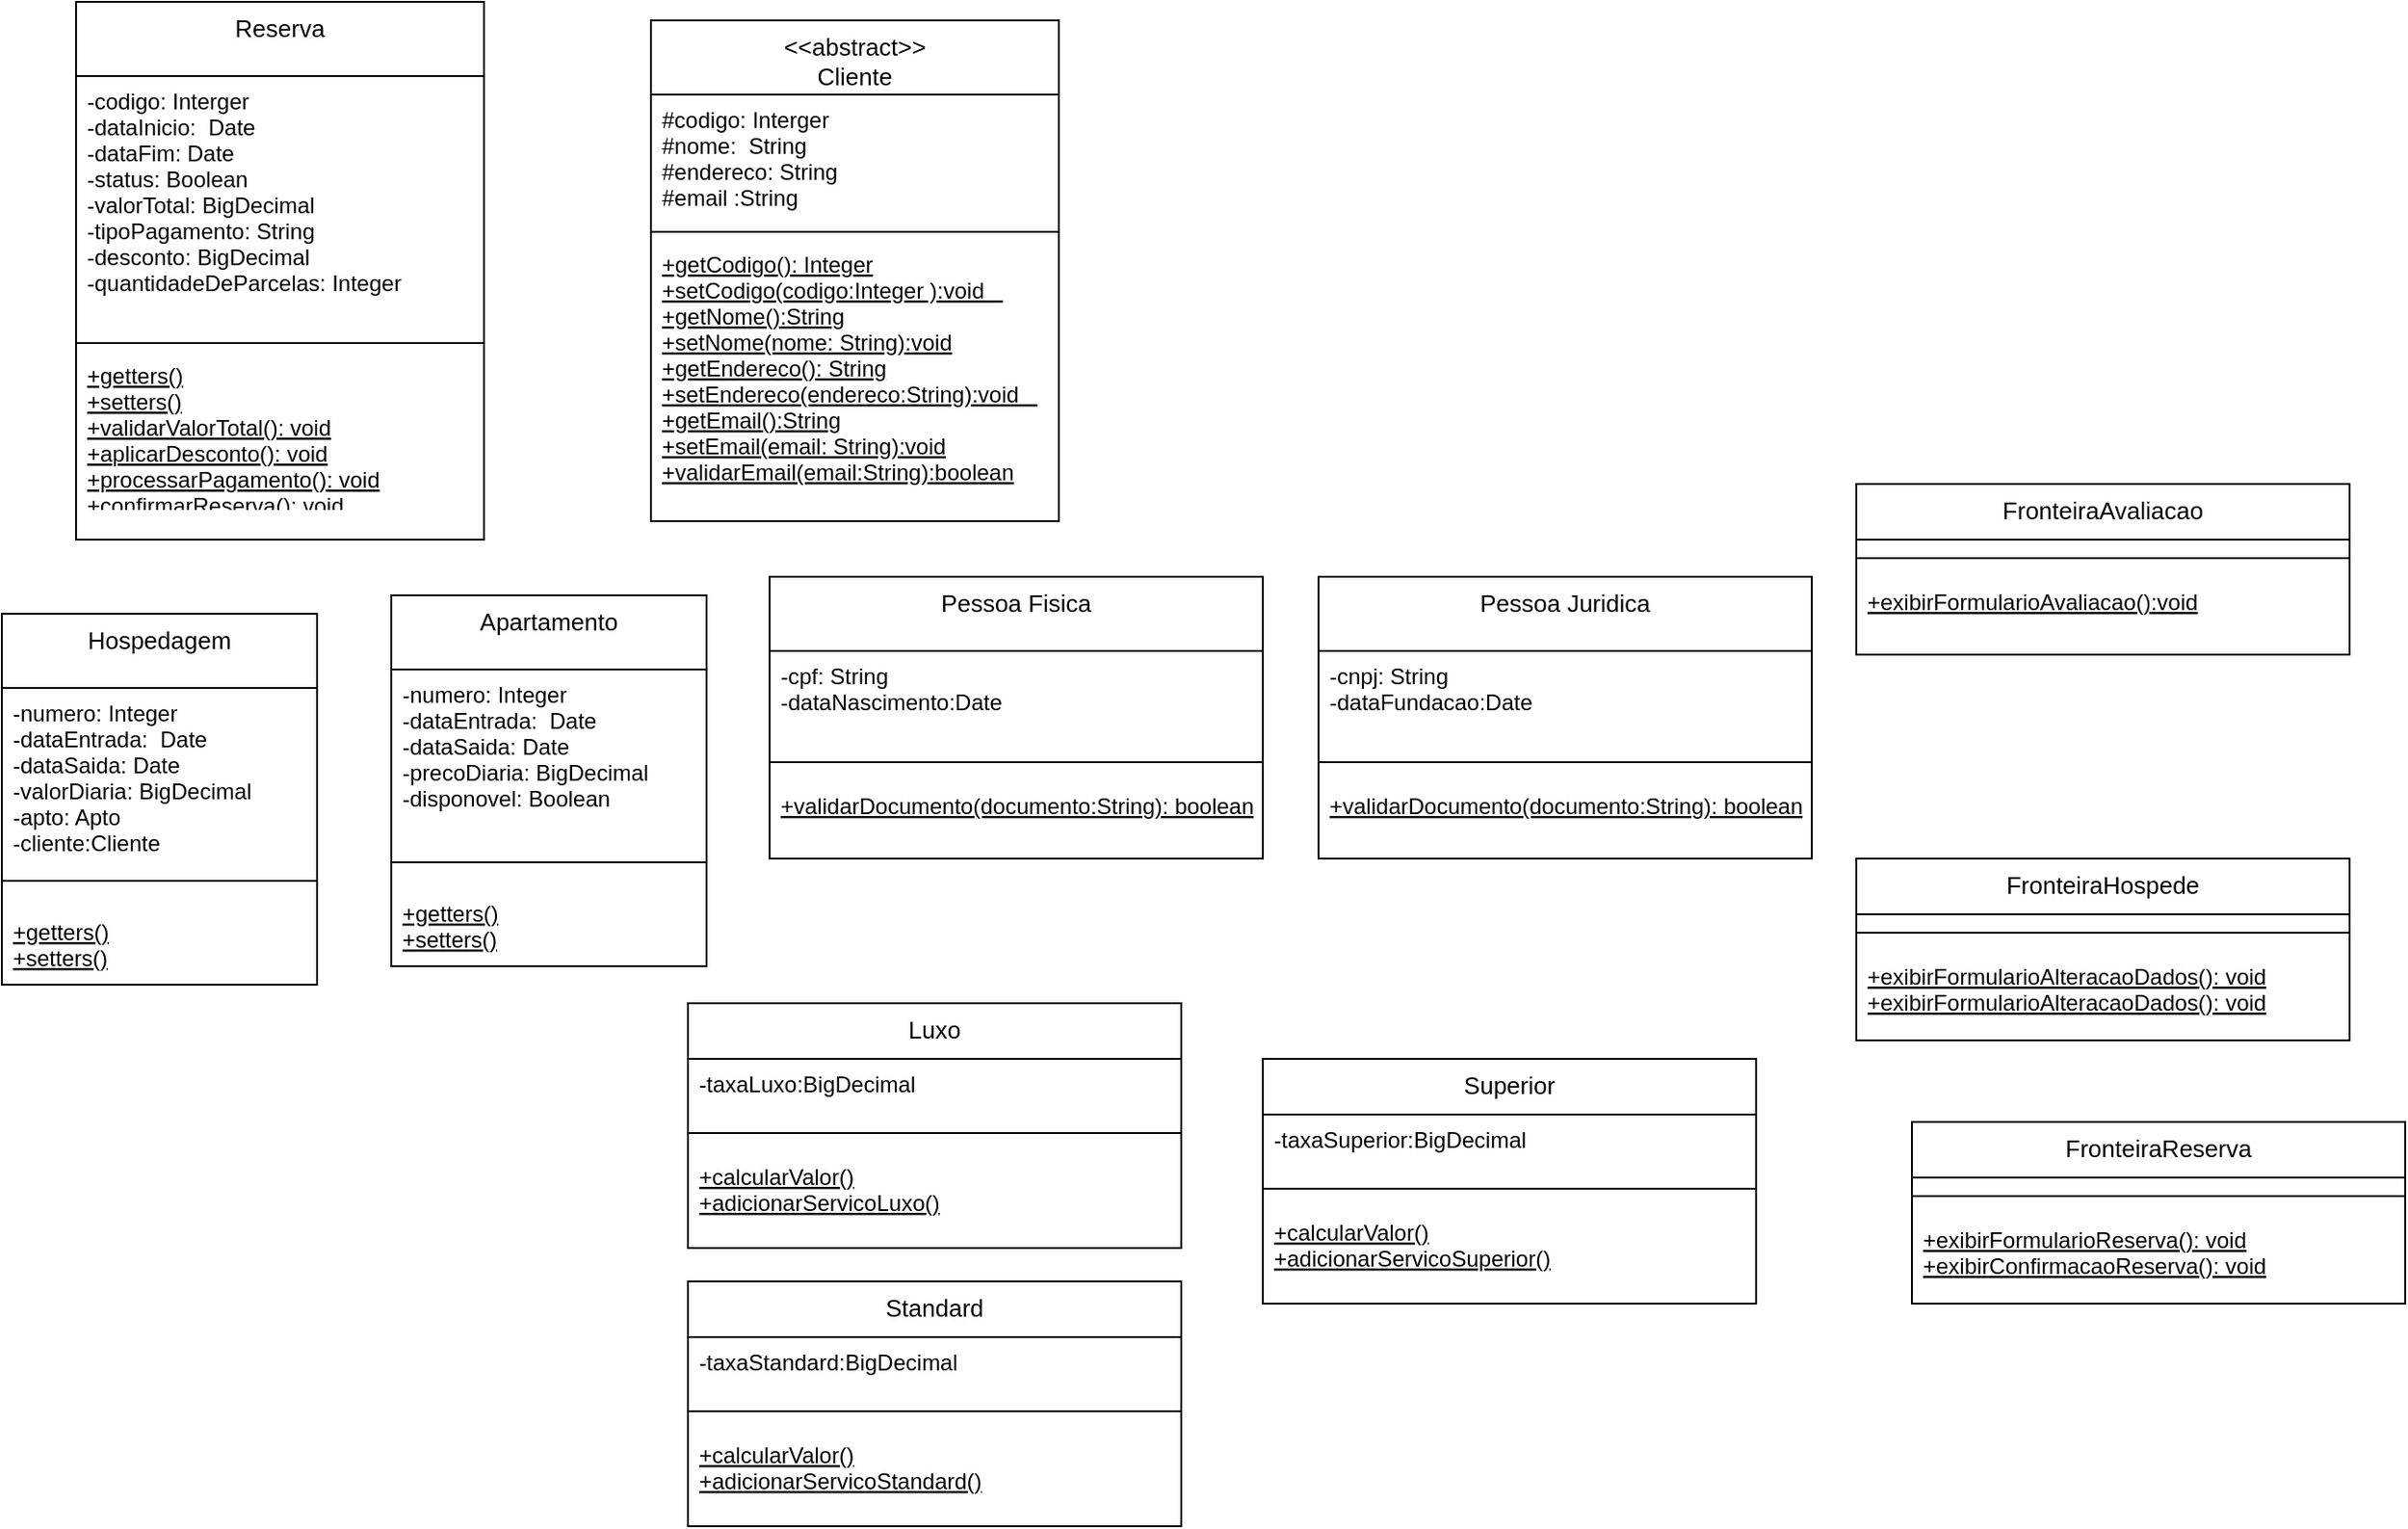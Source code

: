 <mxfile version="24.3.1" type="github">
  <diagram id="C5RBs43oDa-KdzZeNtuy" name="Page-1">
    <mxGraphModel dx="733" dy="355" grid="1" gridSize="10" guides="1" tooltips="1" connect="1" arrows="1" fold="1" page="1" pageScale="1" pageWidth="827" pageHeight="1169" math="0" shadow="0">
      <root>
        <mxCell id="WIyWlLk6GJQsqaUBKTNV-0" />
        <mxCell id="WIyWlLk6GJQsqaUBKTNV-1" parent="WIyWlLk6GJQsqaUBKTNV-0" />
        <mxCell id="zkfFHV4jXpPFQw0GAbJ--6" value="&lt;&lt;abstract&gt;&gt;&#xa;Cliente" style="swimlane;fontStyle=0;align=center;verticalAlign=top;childLayout=stackLayout;horizontal=1;startSize=40;horizontalStack=0;resizeParent=1;resizeLast=0;collapsible=1;marginBottom=0;rounded=0;shadow=0;strokeWidth=1;fontSize=13;" parent="WIyWlLk6GJQsqaUBKTNV-1" vertex="1">
          <mxGeometry x="350" y="190" width="220" height="270" as="geometry">
            <mxRectangle x="130" y="380" width="160" height="26" as="alternateBounds" />
          </mxGeometry>
        </mxCell>
        <mxCell id="zkfFHV4jXpPFQw0GAbJ--7" value="#codigo: Interger&#xa;#nome:  String&#xa;#endereco: String&#xa;#email :String" style="text;align=left;verticalAlign=top;spacingLeft=4;spacingRight=4;overflow=hidden;rotatable=0;points=[[0,0.5],[1,0.5]];portConstraint=eastwest;" parent="zkfFHV4jXpPFQw0GAbJ--6" vertex="1">
          <mxGeometry y="40" width="220" height="70" as="geometry" />
        </mxCell>
        <mxCell id="zkfFHV4jXpPFQw0GAbJ--9" value="" style="line;html=1;strokeWidth=1;align=left;verticalAlign=middle;spacingTop=-1;spacingLeft=3;spacingRight=3;rotatable=0;labelPosition=right;points=[];portConstraint=eastwest;" parent="zkfFHV4jXpPFQw0GAbJ--6" vertex="1">
          <mxGeometry y="110" width="220" height="8" as="geometry" />
        </mxCell>
        <mxCell id="hSTDr8NA67b-wajZTIG6-1" value="Reserva" style="swimlane;fontStyle=0;align=center;verticalAlign=top;childLayout=stackLayout;horizontal=1;startSize=40;horizontalStack=0;resizeParent=1;resizeLast=0;collapsible=1;marginBottom=0;rounded=0;shadow=0;strokeWidth=1;fontSize=13;" parent="WIyWlLk6GJQsqaUBKTNV-1" vertex="1">
          <mxGeometry x="40" y="180" width="220" height="290" as="geometry">
            <mxRectangle x="130" y="380" width="160" height="26" as="alternateBounds" />
          </mxGeometry>
        </mxCell>
        <mxCell id="hSTDr8NA67b-wajZTIG6-2" value="-codigo: Interger&#xa;-dataInicio:  Date&#xa;-dataFim: Date&#xa;-status: Boolean&#xa;-valorTotal: BigDecimal&#xa;-tipoPagamento: String&#xa;-desconto: BigDecimal&#xa;-quantidadeDeParcelas: Integer" style="text;align=left;verticalAlign=top;spacingLeft=4;spacingRight=4;overflow=hidden;rotatable=0;points=[[0,0.5],[1,0.5]];portConstraint=eastwest;" parent="hSTDr8NA67b-wajZTIG6-1" vertex="1">
          <mxGeometry y="40" width="220" height="140" as="geometry" />
        </mxCell>
        <mxCell id="hSTDr8NA67b-wajZTIG6-3" value="" style="line;html=1;strokeWidth=1;align=left;verticalAlign=middle;spacingTop=-1;spacingLeft=3;spacingRight=3;rotatable=0;labelPosition=right;points=[];portConstraint=eastwest;" parent="hSTDr8NA67b-wajZTIG6-1" vertex="1">
          <mxGeometry y="180" width="220" height="8" as="geometry" />
        </mxCell>
        <mxCell id="hSTDr8NA67b-wajZTIG6-4" value="+getters()&#xa;+setters()&#xa;+validarValorTotal(): void&#xa;+aplicarDesconto(): void&#xa;+processarPagamento(): void&#xa;+confirmarReserva(): void" style="text;align=left;verticalAlign=top;spacingLeft=4;spacingRight=4;overflow=hidden;rotatable=0;points=[[0,0.5],[1,0.5]];portConstraint=eastwest;fontStyle=4" parent="hSTDr8NA67b-wajZTIG6-1" vertex="1">
          <mxGeometry y="188" width="220" height="82" as="geometry" />
        </mxCell>
        <mxCell id="zkfFHV4jXpPFQw0GAbJ--10" value="+getCodigo(): Integer&#xa;+setCodigo(codigo:Integer ):void   &#xa;+getNome():String&#xa;+setNome(nome: String):void&#xa;+getEndereco(): String&#xa;+setEndereco(endereco:String):void   &#xa;+getEmail():String&#xa;+setEmail(email: String):void&#xa;+validarEmail(email:String):boolean&#xa;" style="text;align=left;verticalAlign=top;spacingLeft=4;spacingRight=4;overflow=hidden;rotatable=0;points=[[0,0.5],[1,0.5]];portConstraint=eastwest;fontStyle=4" parent="WIyWlLk6GJQsqaUBKTNV-1" vertex="1">
          <mxGeometry x="350" y="308" width="220" height="152" as="geometry" />
        </mxCell>
        <mxCell id="hSTDr8NA67b-wajZTIG6-9" value="Hospedagem" style="swimlane;fontStyle=0;align=center;verticalAlign=top;childLayout=stackLayout;horizontal=1;startSize=40;horizontalStack=0;resizeParent=1;resizeLast=0;collapsible=1;marginBottom=0;rounded=0;shadow=0;strokeWidth=1;fontSize=13;" parent="WIyWlLk6GJQsqaUBKTNV-1" vertex="1">
          <mxGeometry y="510" width="170" height="200" as="geometry">
            <mxRectangle x="130" y="380" width="160" height="26" as="alternateBounds" />
          </mxGeometry>
        </mxCell>
        <mxCell id="hSTDr8NA67b-wajZTIG6-10" value="-numero: Integer&#xa;-dataEntrada:  Date&#xa;-dataSaida: Date&#xa;-valorDiaria: BigDecimal&#xa;-apto: Apto&#xa;-cliente:Cliente" style="text;align=left;verticalAlign=top;spacingLeft=4;spacingRight=4;overflow=hidden;rotatable=0;points=[[0,0.5],[1,0.5]];portConstraint=eastwest;" parent="hSTDr8NA67b-wajZTIG6-9" vertex="1">
          <mxGeometry y="40" width="170" height="90" as="geometry" />
        </mxCell>
        <mxCell id="hSTDr8NA67b-wajZTIG6-11" value="" style="line;html=1;strokeWidth=1;align=left;verticalAlign=middle;spacingTop=-1;spacingLeft=3;spacingRight=3;rotatable=0;labelPosition=right;points=[];portConstraint=eastwest;" parent="hSTDr8NA67b-wajZTIG6-9" vertex="1">
          <mxGeometry y="130" width="170" height="28" as="geometry" />
        </mxCell>
        <mxCell id="hSTDr8NA67b-wajZTIG6-12" value="+getters()&#xa;+setters()" style="text;align=left;verticalAlign=top;spacingLeft=4;spacingRight=4;overflow=hidden;rotatable=0;points=[[0,0.5],[1,0.5]];portConstraint=eastwest;fontStyle=4" parent="hSTDr8NA67b-wajZTIG6-9" vertex="1">
          <mxGeometry y="158" width="170" height="42" as="geometry" />
        </mxCell>
        <mxCell id="hSTDr8NA67b-wajZTIG6-18" value="Apartamento" style="swimlane;fontStyle=0;align=center;verticalAlign=top;childLayout=stackLayout;horizontal=1;startSize=40;horizontalStack=0;resizeParent=1;resizeLast=0;collapsible=1;marginBottom=0;rounded=0;shadow=0;strokeWidth=1;fontSize=13;" parent="WIyWlLk6GJQsqaUBKTNV-1" vertex="1">
          <mxGeometry x="210" y="500" width="170" height="200" as="geometry">
            <mxRectangle x="130" y="380" width="160" height="26" as="alternateBounds" />
          </mxGeometry>
        </mxCell>
        <mxCell id="hSTDr8NA67b-wajZTIG6-19" value="-numero: Integer&#xa;-dataEntrada:  Date&#xa;-dataSaida: Date&#xa;-precoDiaria: BigDecimal&#xa;-disponovel: Boolean&#xa;" style="text;align=left;verticalAlign=top;spacingLeft=4;spacingRight=4;overflow=hidden;rotatable=0;points=[[0,0.5],[1,0.5]];portConstraint=eastwest;" parent="hSTDr8NA67b-wajZTIG6-18" vertex="1">
          <mxGeometry y="40" width="170" height="90" as="geometry" />
        </mxCell>
        <mxCell id="hSTDr8NA67b-wajZTIG6-20" value="" style="line;html=1;strokeWidth=1;align=left;verticalAlign=middle;spacingTop=-1;spacingLeft=3;spacingRight=3;rotatable=0;labelPosition=right;points=[];portConstraint=eastwest;" parent="hSTDr8NA67b-wajZTIG6-18" vertex="1">
          <mxGeometry y="130" width="170" height="28" as="geometry" />
        </mxCell>
        <mxCell id="hSTDr8NA67b-wajZTIG6-21" value="+getters()&#xa;+setters()" style="text;align=left;verticalAlign=top;spacingLeft=4;spacingRight=4;overflow=hidden;rotatable=0;points=[[0,0.5],[1,0.5]];portConstraint=eastwest;fontStyle=4" parent="hSTDr8NA67b-wajZTIG6-18" vertex="1">
          <mxGeometry y="158" width="170" height="42" as="geometry" />
        </mxCell>
        <mxCell id="hSTDr8NA67b-wajZTIG6-22" value="Pessoa Fisica" style="swimlane;fontStyle=0;align=center;verticalAlign=top;childLayout=stackLayout;horizontal=1;startSize=40;horizontalStack=0;resizeParent=1;resizeLast=0;collapsible=1;marginBottom=0;rounded=0;shadow=0;strokeWidth=1;fontSize=13;" parent="WIyWlLk6GJQsqaUBKTNV-1" vertex="1">
          <mxGeometry x="414" y="490" width="266" height="152" as="geometry">
            <mxRectangle x="130" y="380" width="160" height="26" as="alternateBounds" />
          </mxGeometry>
        </mxCell>
        <mxCell id="hSTDr8NA67b-wajZTIG6-23" value="-cpf: String&#xa;-dataNascimento:Date" style="text;align=left;verticalAlign=top;spacingLeft=4;spacingRight=4;overflow=hidden;rotatable=0;points=[[0,0.5],[1,0.5]];portConstraint=eastwest;" parent="hSTDr8NA67b-wajZTIG6-22" vertex="1">
          <mxGeometry y="40" width="266" height="50" as="geometry" />
        </mxCell>
        <mxCell id="hSTDr8NA67b-wajZTIG6-24" value="" style="line;html=1;strokeWidth=1;align=left;verticalAlign=middle;spacingTop=-1;spacingLeft=3;spacingRight=3;rotatable=0;labelPosition=right;points=[];portConstraint=eastwest;" parent="hSTDr8NA67b-wajZTIG6-22" vertex="1">
          <mxGeometry y="90" width="266" height="20" as="geometry" />
        </mxCell>
        <mxCell id="hSTDr8NA67b-wajZTIG6-25" value="+validarDocumento(documento:String): boolean" style="text;align=left;verticalAlign=top;spacingLeft=4;spacingRight=4;overflow=hidden;rotatable=0;points=[[0,0.5],[1,0.5]];portConstraint=eastwest;fontStyle=4" parent="hSTDr8NA67b-wajZTIG6-22" vertex="1">
          <mxGeometry y="110" width="266" height="42" as="geometry" />
        </mxCell>
        <mxCell id="hSTDr8NA67b-wajZTIG6-26" value="Pessoa Juridica" style="swimlane;fontStyle=0;align=center;verticalAlign=top;childLayout=stackLayout;horizontal=1;startSize=40;horizontalStack=0;resizeParent=1;resizeLast=0;collapsible=1;marginBottom=0;rounded=0;shadow=0;strokeWidth=1;fontSize=13;" parent="WIyWlLk6GJQsqaUBKTNV-1" vertex="1">
          <mxGeometry x="710" y="490" width="266" height="152" as="geometry">
            <mxRectangle x="130" y="380" width="160" height="26" as="alternateBounds" />
          </mxGeometry>
        </mxCell>
        <mxCell id="hSTDr8NA67b-wajZTIG6-27" value="-cnpj: String&#xa;-dataFundacao:Date" style="text;align=left;verticalAlign=top;spacingLeft=4;spacingRight=4;overflow=hidden;rotatable=0;points=[[0,0.5],[1,0.5]];portConstraint=eastwest;" parent="hSTDr8NA67b-wajZTIG6-26" vertex="1">
          <mxGeometry y="40" width="266" height="50" as="geometry" />
        </mxCell>
        <mxCell id="hSTDr8NA67b-wajZTIG6-28" value="" style="line;html=1;strokeWidth=1;align=left;verticalAlign=middle;spacingTop=-1;spacingLeft=3;spacingRight=3;rotatable=0;labelPosition=right;points=[];portConstraint=eastwest;" parent="hSTDr8NA67b-wajZTIG6-26" vertex="1">
          <mxGeometry y="90" width="266" height="20" as="geometry" />
        </mxCell>
        <mxCell id="hSTDr8NA67b-wajZTIG6-29" value="+validarDocumento(documento:String): boolean" style="text;align=left;verticalAlign=top;spacingLeft=4;spacingRight=4;overflow=hidden;rotatable=0;points=[[0,0.5],[1,0.5]];portConstraint=eastwest;fontStyle=4" parent="hSTDr8NA67b-wajZTIG6-26" vertex="1">
          <mxGeometry y="110" width="266" height="42" as="geometry" />
        </mxCell>
        <mxCell id="hSTDr8NA67b-wajZTIG6-30" value="Luxo" style="swimlane;fontStyle=0;align=center;verticalAlign=top;childLayout=stackLayout;horizontal=1;startSize=30;horizontalStack=0;resizeParent=1;resizeLast=0;collapsible=1;marginBottom=0;rounded=0;shadow=0;strokeWidth=1;fontSize=13;" parent="WIyWlLk6GJQsqaUBKTNV-1" vertex="1">
          <mxGeometry x="370" y="720" width="266" height="132" as="geometry">
            <mxRectangle x="130" y="380" width="160" height="26" as="alternateBounds" />
          </mxGeometry>
        </mxCell>
        <mxCell id="hSTDr8NA67b-wajZTIG6-31" value="-taxaLuxo:BigDecimal" style="text;align=left;verticalAlign=top;spacingLeft=4;spacingRight=4;overflow=hidden;rotatable=0;points=[[0,0.5],[1,0.5]];portConstraint=eastwest;" parent="hSTDr8NA67b-wajZTIG6-30" vertex="1">
          <mxGeometry y="30" width="266" height="30" as="geometry" />
        </mxCell>
        <mxCell id="hSTDr8NA67b-wajZTIG6-32" value="" style="line;html=1;strokeWidth=1;align=left;verticalAlign=middle;spacingTop=-1;spacingLeft=3;spacingRight=3;rotatable=0;labelPosition=right;points=[];portConstraint=eastwest;" parent="hSTDr8NA67b-wajZTIG6-30" vertex="1">
          <mxGeometry y="60" width="266" height="20" as="geometry" />
        </mxCell>
        <mxCell id="hSTDr8NA67b-wajZTIG6-33" value="+calcularValor()&#xa;+adicionarServicoLuxo()" style="text;align=left;verticalAlign=top;spacingLeft=4;spacingRight=4;overflow=hidden;rotatable=0;points=[[0,0.5],[1,0.5]];portConstraint=eastwest;fontStyle=4" parent="hSTDr8NA67b-wajZTIG6-30" vertex="1">
          <mxGeometry y="80" width="266" height="42" as="geometry" />
        </mxCell>
        <mxCell id="hSTDr8NA67b-wajZTIG6-38" value="Superior" style="swimlane;fontStyle=0;align=center;verticalAlign=top;childLayout=stackLayout;horizontal=1;startSize=30;horizontalStack=0;resizeParent=1;resizeLast=0;collapsible=1;marginBottom=0;rounded=0;shadow=0;strokeWidth=1;fontSize=13;" parent="WIyWlLk6GJQsqaUBKTNV-1" vertex="1">
          <mxGeometry x="680" y="750" width="266" height="132" as="geometry">
            <mxRectangle x="130" y="380" width="160" height="26" as="alternateBounds" />
          </mxGeometry>
        </mxCell>
        <mxCell id="hSTDr8NA67b-wajZTIG6-39" value="-taxaSuperior:BigDecimal" style="text;align=left;verticalAlign=top;spacingLeft=4;spacingRight=4;overflow=hidden;rotatable=0;points=[[0,0.5],[1,0.5]];portConstraint=eastwest;" parent="hSTDr8NA67b-wajZTIG6-38" vertex="1">
          <mxGeometry y="30" width="266" height="30" as="geometry" />
        </mxCell>
        <mxCell id="hSTDr8NA67b-wajZTIG6-40" value="" style="line;html=1;strokeWidth=1;align=left;verticalAlign=middle;spacingTop=-1;spacingLeft=3;spacingRight=3;rotatable=0;labelPosition=right;points=[];portConstraint=eastwest;" parent="hSTDr8NA67b-wajZTIG6-38" vertex="1">
          <mxGeometry y="60" width="266" height="20" as="geometry" />
        </mxCell>
        <mxCell id="hSTDr8NA67b-wajZTIG6-41" value="+calcularValor()&#xa;+adicionarServicoSuperior()" style="text;align=left;verticalAlign=top;spacingLeft=4;spacingRight=4;overflow=hidden;rotatable=0;points=[[0,0.5],[1,0.5]];portConstraint=eastwest;fontStyle=4" parent="hSTDr8NA67b-wajZTIG6-38" vertex="1">
          <mxGeometry y="80" width="266" height="42" as="geometry" />
        </mxCell>
        <mxCell id="hSTDr8NA67b-wajZTIG6-42" value="Standard" style="swimlane;fontStyle=0;align=center;verticalAlign=top;childLayout=stackLayout;horizontal=1;startSize=30;horizontalStack=0;resizeParent=1;resizeLast=0;collapsible=1;marginBottom=0;rounded=0;shadow=0;strokeWidth=1;fontSize=13;" parent="WIyWlLk6GJQsqaUBKTNV-1" vertex="1">
          <mxGeometry x="370" y="870" width="266" height="132" as="geometry">
            <mxRectangle x="130" y="380" width="160" height="26" as="alternateBounds" />
          </mxGeometry>
        </mxCell>
        <mxCell id="hSTDr8NA67b-wajZTIG6-43" value="-taxaStandard:BigDecimal" style="text;align=left;verticalAlign=top;spacingLeft=4;spacingRight=4;overflow=hidden;rotatable=0;points=[[0,0.5],[1,0.5]];portConstraint=eastwest;" parent="hSTDr8NA67b-wajZTIG6-42" vertex="1">
          <mxGeometry y="30" width="266" height="30" as="geometry" />
        </mxCell>
        <mxCell id="hSTDr8NA67b-wajZTIG6-44" value="" style="line;html=1;strokeWidth=1;align=left;verticalAlign=middle;spacingTop=-1;spacingLeft=3;spacingRight=3;rotatable=0;labelPosition=right;points=[];portConstraint=eastwest;" parent="hSTDr8NA67b-wajZTIG6-42" vertex="1">
          <mxGeometry y="60" width="266" height="20" as="geometry" />
        </mxCell>
        <mxCell id="hSTDr8NA67b-wajZTIG6-45" value="+calcularValor()&#xa;+adicionarServicoStandard()" style="text;align=left;verticalAlign=top;spacingLeft=4;spacingRight=4;overflow=hidden;rotatable=0;points=[[0,0.5],[1,0.5]];portConstraint=eastwest;fontStyle=4" parent="hSTDr8NA67b-wajZTIG6-42" vertex="1">
          <mxGeometry y="80" width="266" height="42" as="geometry" />
        </mxCell>
        <mxCell id="HKhpk-5fmUsJTSP1_WNI-1" value="FronteiraHospede" style="swimlane;fontStyle=0;align=center;verticalAlign=top;childLayout=stackLayout;horizontal=1;startSize=30;horizontalStack=0;resizeParent=1;resizeLast=0;collapsible=1;marginBottom=0;rounded=0;shadow=0;strokeWidth=1;fontSize=13;" vertex="1" parent="WIyWlLk6GJQsqaUBKTNV-1">
          <mxGeometry x="1000" y="642" width="266" height="98" as="geometry">
            <mxRectangle x="130" y="380" width="160" height="26" as="alternateBounds" />
          </mxGeometry>
        </mxCell>
        <mxCell id="HKhpk-5fmUsJTSP1_WNI-3" value="" style="line;html=1;strokeWidth=1;align=left;verticalAlign=middle;spacingTop=-1;spacingLeft=3;spacingRight=3;rotatable=0;labelPosition=right;points=[];portConstraint=eastwest;" vertex="1" parent="HKhpk-5fmUsJTSP1_WNI-1">
          <mxGeometry y="30" width="266" height="20" as="geometry" />
        </mxCell>
        <mxCell id="HKhpk-5fmUsJTSP1_WNI-4" value="+exibirFormularioAlteracaoDados(): void&#xa;+exibirFormularioAlteracaoDados(): void" style="text;align=left;verticalAlign=top;spacingLeft=4;spacingRight=4;overflow=hidden;rotatable=0;points=[[0,0.5],[1,0.5]];portConstraint=eastwest;fontStyle=4" vertex="1" parent="HKhpk-5fmUsJTSP1_WNI-1">
          <mxGeometry y="50" width="266" height="42" as="geometry" />
        </mxCell>
        <mxCell id="HKhpk-5fmUsJTSP1_WNI-5" value="FronteiraAvaliacao" style="swimlane;fontStyle=0;align=center;verticalAlign=top;childLayout=stackLayout;horizontal=1;startSize=30;horizontalStack=0;resizeParent=1;resizeLast=0;collapsible=1;marginBottom=0;rounded=0;shadow=0;strokeWidth=1;fontSize=13;" vertex="1" parent="WIyWlLk6GJQsqaUBKTNV-1">
          <mxGeometry x="1000" y="440" width="266" height="92" as="geometry">
            <mxRectangle x="130" y="380" width="160" height="26" as="alternateBounds" />
          </mxGeometry>
        </mxCell>
        <mxCell id="HKhpk-5fmUsJTSP1_WNI-6" value="" style="line;html=1;strokeWidth=1;align=left;verticalAlign=middle;spacingTop=-1;spacingLeft=3;spacingRight=3;rotatable=0;labelPosition=right;points=[];portConstraint=eastwest;" vertex="1" parent="HKhpk-5fmUsJTSP1_WNI-5">
          <mxGeometry y="30" width="266" height="20" as="geometry" />
        </mxCell>
        <mxCell id="HKhpk-5fmUsJTSP1_WNI-7" value="+exibirFormularioAvaliacao():void" style="text;align=left;verticalAlign=top;spacingLeft=4;spacingRight=4;overflow=hidden;rotatable=0;points=[[0,0.5],[1,0.5]];portConstraint=eastwest;fontStyle=4" vertex="1" parent="HKhpk-5fmUsJTSP1_WNI-5">
          <mxGeometry y="50" width="266" height="42" as="geometry" />
        </mxCell>
        <mxCell id="HKhpk-5fmUsJTSP1_WNI-9" value="FronteiraReserva" style="swimlane;fontStyle=0;align=center;verticalAlign=top;childLayout=stackLayout;horizontal=1;startSize=30;horizontalStack=0;resizeParent=1;resizeLast=0;collapsible=1;marginBottom=0;rounded=0;shadow=0;strokeWidth=1;fontSize=13;" vertex="1" parent="WIyWlLk6GJQsqaUBKTNV-1">
          <mxGeometry x="1030" y="784" width="266" height="98" as="geometry">
            <mxRectangle x="130" y="380" width="160" height="26" as="alternateBounds" />
          </mxGeometry>
        </mxCell>
        <mxCell id="HKhpk-5fmUsJTSP1_WNI-10" value="" style="line;html=1;strokeWidth=1;align=left;verticalAlign=middle;spacingTop=-1;spacingLeft=3;spacingRight=3;rotatable=0;labelPosition=right;points=[];portConstraint=eastwest;" vertex="1" parent="HKhpk-5fmUsJTSP1_WNI-9">
          <mxGeometry y="30" width="266" height="20" as="geometry" />
        </mxCell>
        <mxCell id="HKhpk-5fmUsJTSP1_WNI-11" value="+exibirFormularioReserva(): void&#xa;+exibirConfirmacaoReserva(): void" style="text;align=left;verticalAlign=top;spacingLeft=4;spacingRight=4;overflow=hidden;rotatable=0;points=[[0,0.5],[1,0.5]];portConstraint=eastwest;fontStyle=4" vertex="1" parent="HKhpk-5fmUsJTSP1_WNI-9">
          <mxGeometry y="50" width="266" height="42" as="geometry" />
        </mxCell>
      </root>
    </mxGraphModel>
  </diagram>
</mxfile>
